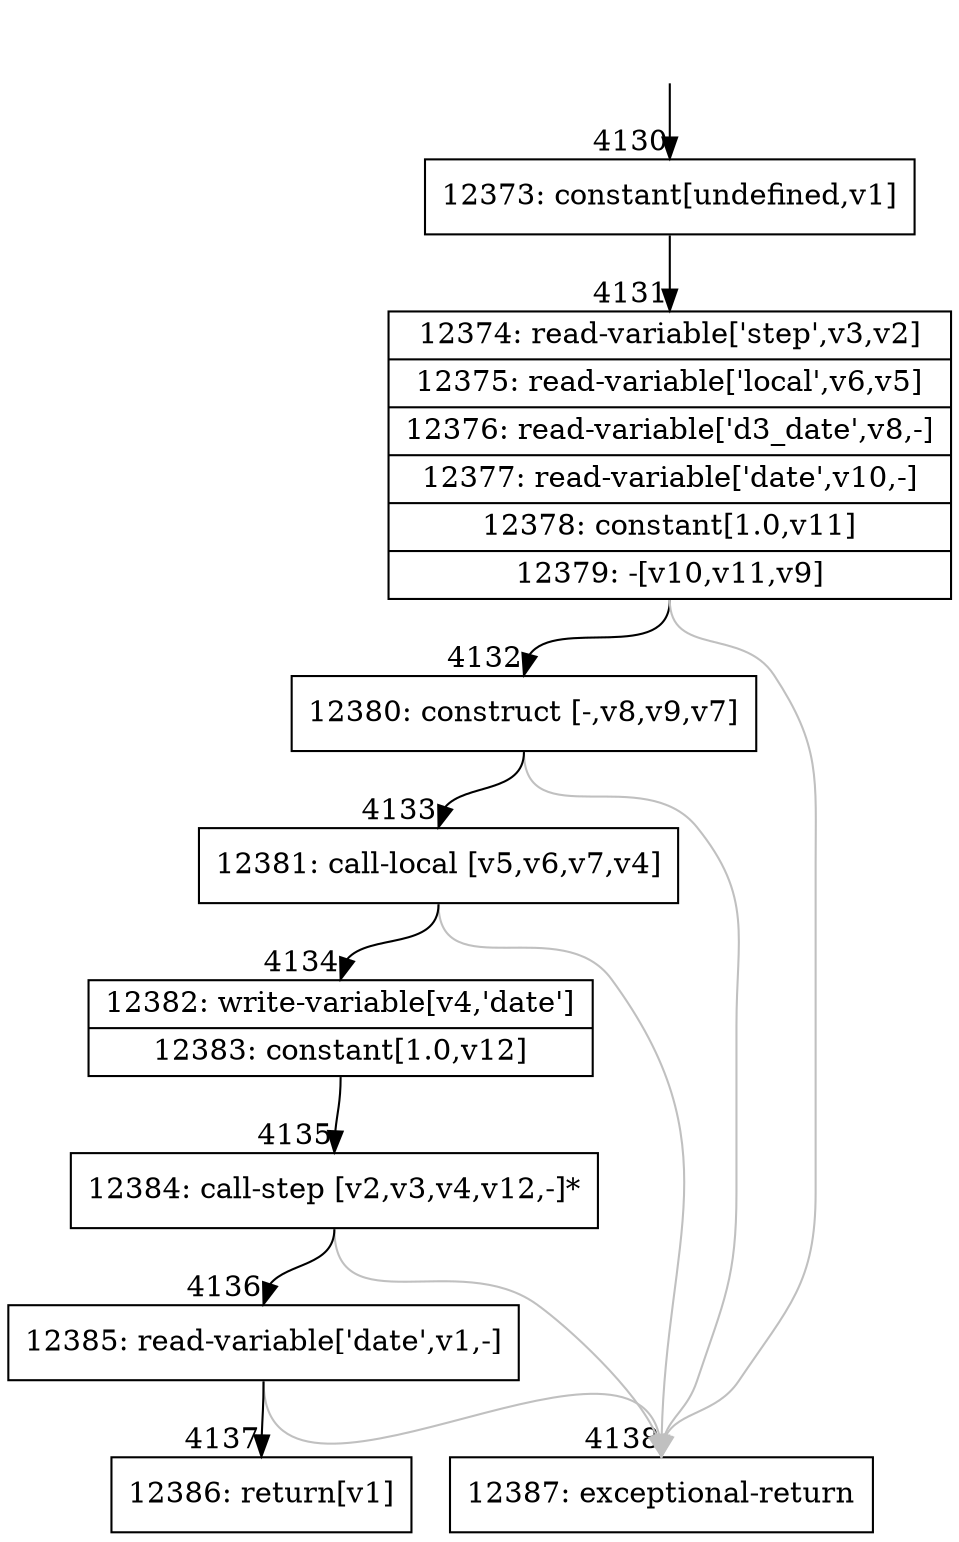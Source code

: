 digraph {
rankdir="TD"
BB_entry384[shape=none,label=""];
BB_entry384 -> BB4130 [tailport=s, headport=n, headlabel="    4130"]
BB4130 [shape=record label="{12373: constant[undefined,v1]}" ] 
BB4130 -> BB4131 [tailport=s, headport=n, headlabel="      4131"]
BB4131 [shape=record label="{12374: read-variable['step',v3,v2]|12375: read-variable['local',v6,v5]|12376: read-variable['d3_date',v8,-]|12377: read-variable['date',v10,-]|12378: constant[1.0,v11]|12379: -[v10,v11,v9]}" ] 
BB4131 -> BB4132 [tailport=s, headport=n, headlabel="      4132"]
BB4131 -> BB4138 [tailport=s, headport=n, color=gray, headlabel="      4138"]
BB4132 [shape=record label="{12380: construct [-,v8,v9,v7]}" ] 
BB4132 -> BB4133 [tailport=s, headport=n, headlabel="      4133"]
BB4132 -> BB4138 [tailport=s, headport=n, color=gray]
BB4133 [shape=record label="{12381: call-local [v5,v6,v7,v4]}" ] 
BB4133 -> BB4134 [tailport=s, headport=n, headlabel="      4134"]
BB4133 -> BB4138 [tailport=s, headport=n, color=gray]
BB4134 [shape=record label="{12382: write-variable[v4,'date']|12383: constant[1.0,v12]}" ] 
BB4134 -> BB4135 [tailport=s, headport=n, headlabel="      4135"]
BB4135 [shape=record label="{12384: call-step [v2,v3,v4,v12,-]*}" ] 
BB4135 -> BB4136 [tailport=s, headport=n, headlabel="      4136"]
BB4135 -> BB4138 [tailport=s, headport=n, color=gray]
BB4136 [shape=record label="{12385: read-variable['date',v1,-]}" ] 
BB4136 -> BB4137 [tailport=s, headport=n, headlabel="      4137"]
BB4136 -> BB4138 [tailport=s, headport=n, color=gray]
BB4137 [shape=record label="{12386: return[v1]}" ] 
BB4138 [shape=record label="{12387: exceptional-return}" ] 
//#$~ 2404
}
